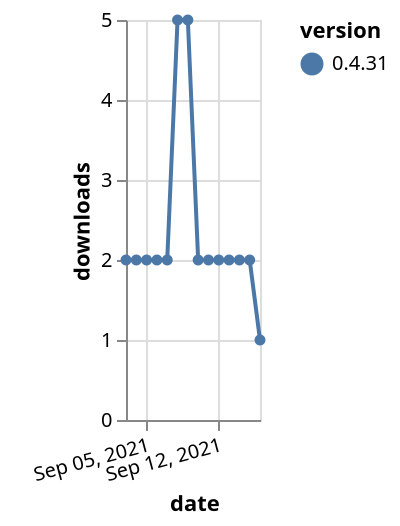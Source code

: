 {"$schema": "https://vega.github.io/schema/vega-lite/v5.json", "description": "A simple bar chart with embedded data.", "data": {"values": [{"date": "2021-09-03", "total": 4465, "delta": 2, "version": "0.4.31"}, {"date": "2021-09-04", "total": 4467, "delta": 2, "version": "0.4.31"}, {"date": "2021-09-05", "total": 4469, "delta": 2, "version": "0.4.31"}, {"date": "2021-09-06", "total": 4471, "delta": 2, "version": "0.4.31"}, {"date": "2021-09-07", "total": 4473, "delta": 2, "version": "0.4.31"}, {"date": "2021-09-08", "total": 4478, "delta": 5, "version": "0.4.31"}, {"date": "2021-09-09", "total": 4483, "delta": 5, "version": "0.4.31"}, {"date": "2021-09-10", "total": 4485, "delta": 2, "version": "0.4.31"}, {"date": "2021-09-11", "total": 4487, "delta": 2, "version": "0.4.31"}, {"date": "2021-09-12", "total": 4489, "delta": 2, "version": "0.4.31"}, {"date": "2021-09-13", "total": 4491, "delta": 2, "version": "0.4.31"}, {"date": "2021-09-14", "total": 4493, "delta": 2, "version": "0.4.31"}, {"date": "2021-09-15", "total": 4495, "delta": 2, "version": "0.4.31"}, {"date": "2021-09-16", "total": 4496, "delta": 1, "version": "0.4.31"}]}, "width": "container", "mark": {"type": "line", "point": {"filled": true}}, "encoding": {"x": {"field": "date", "type": "temporal", "timeUnit": "yearmonthdate", "title": "date", "axis": {"labelAngle": -15}}, "y": {"field": "delta", "type": "quantitative", "title": "downloads"}, "color": {"field": "version", "type": "nominal"}, "tooltip": {"field": "delta"}}}